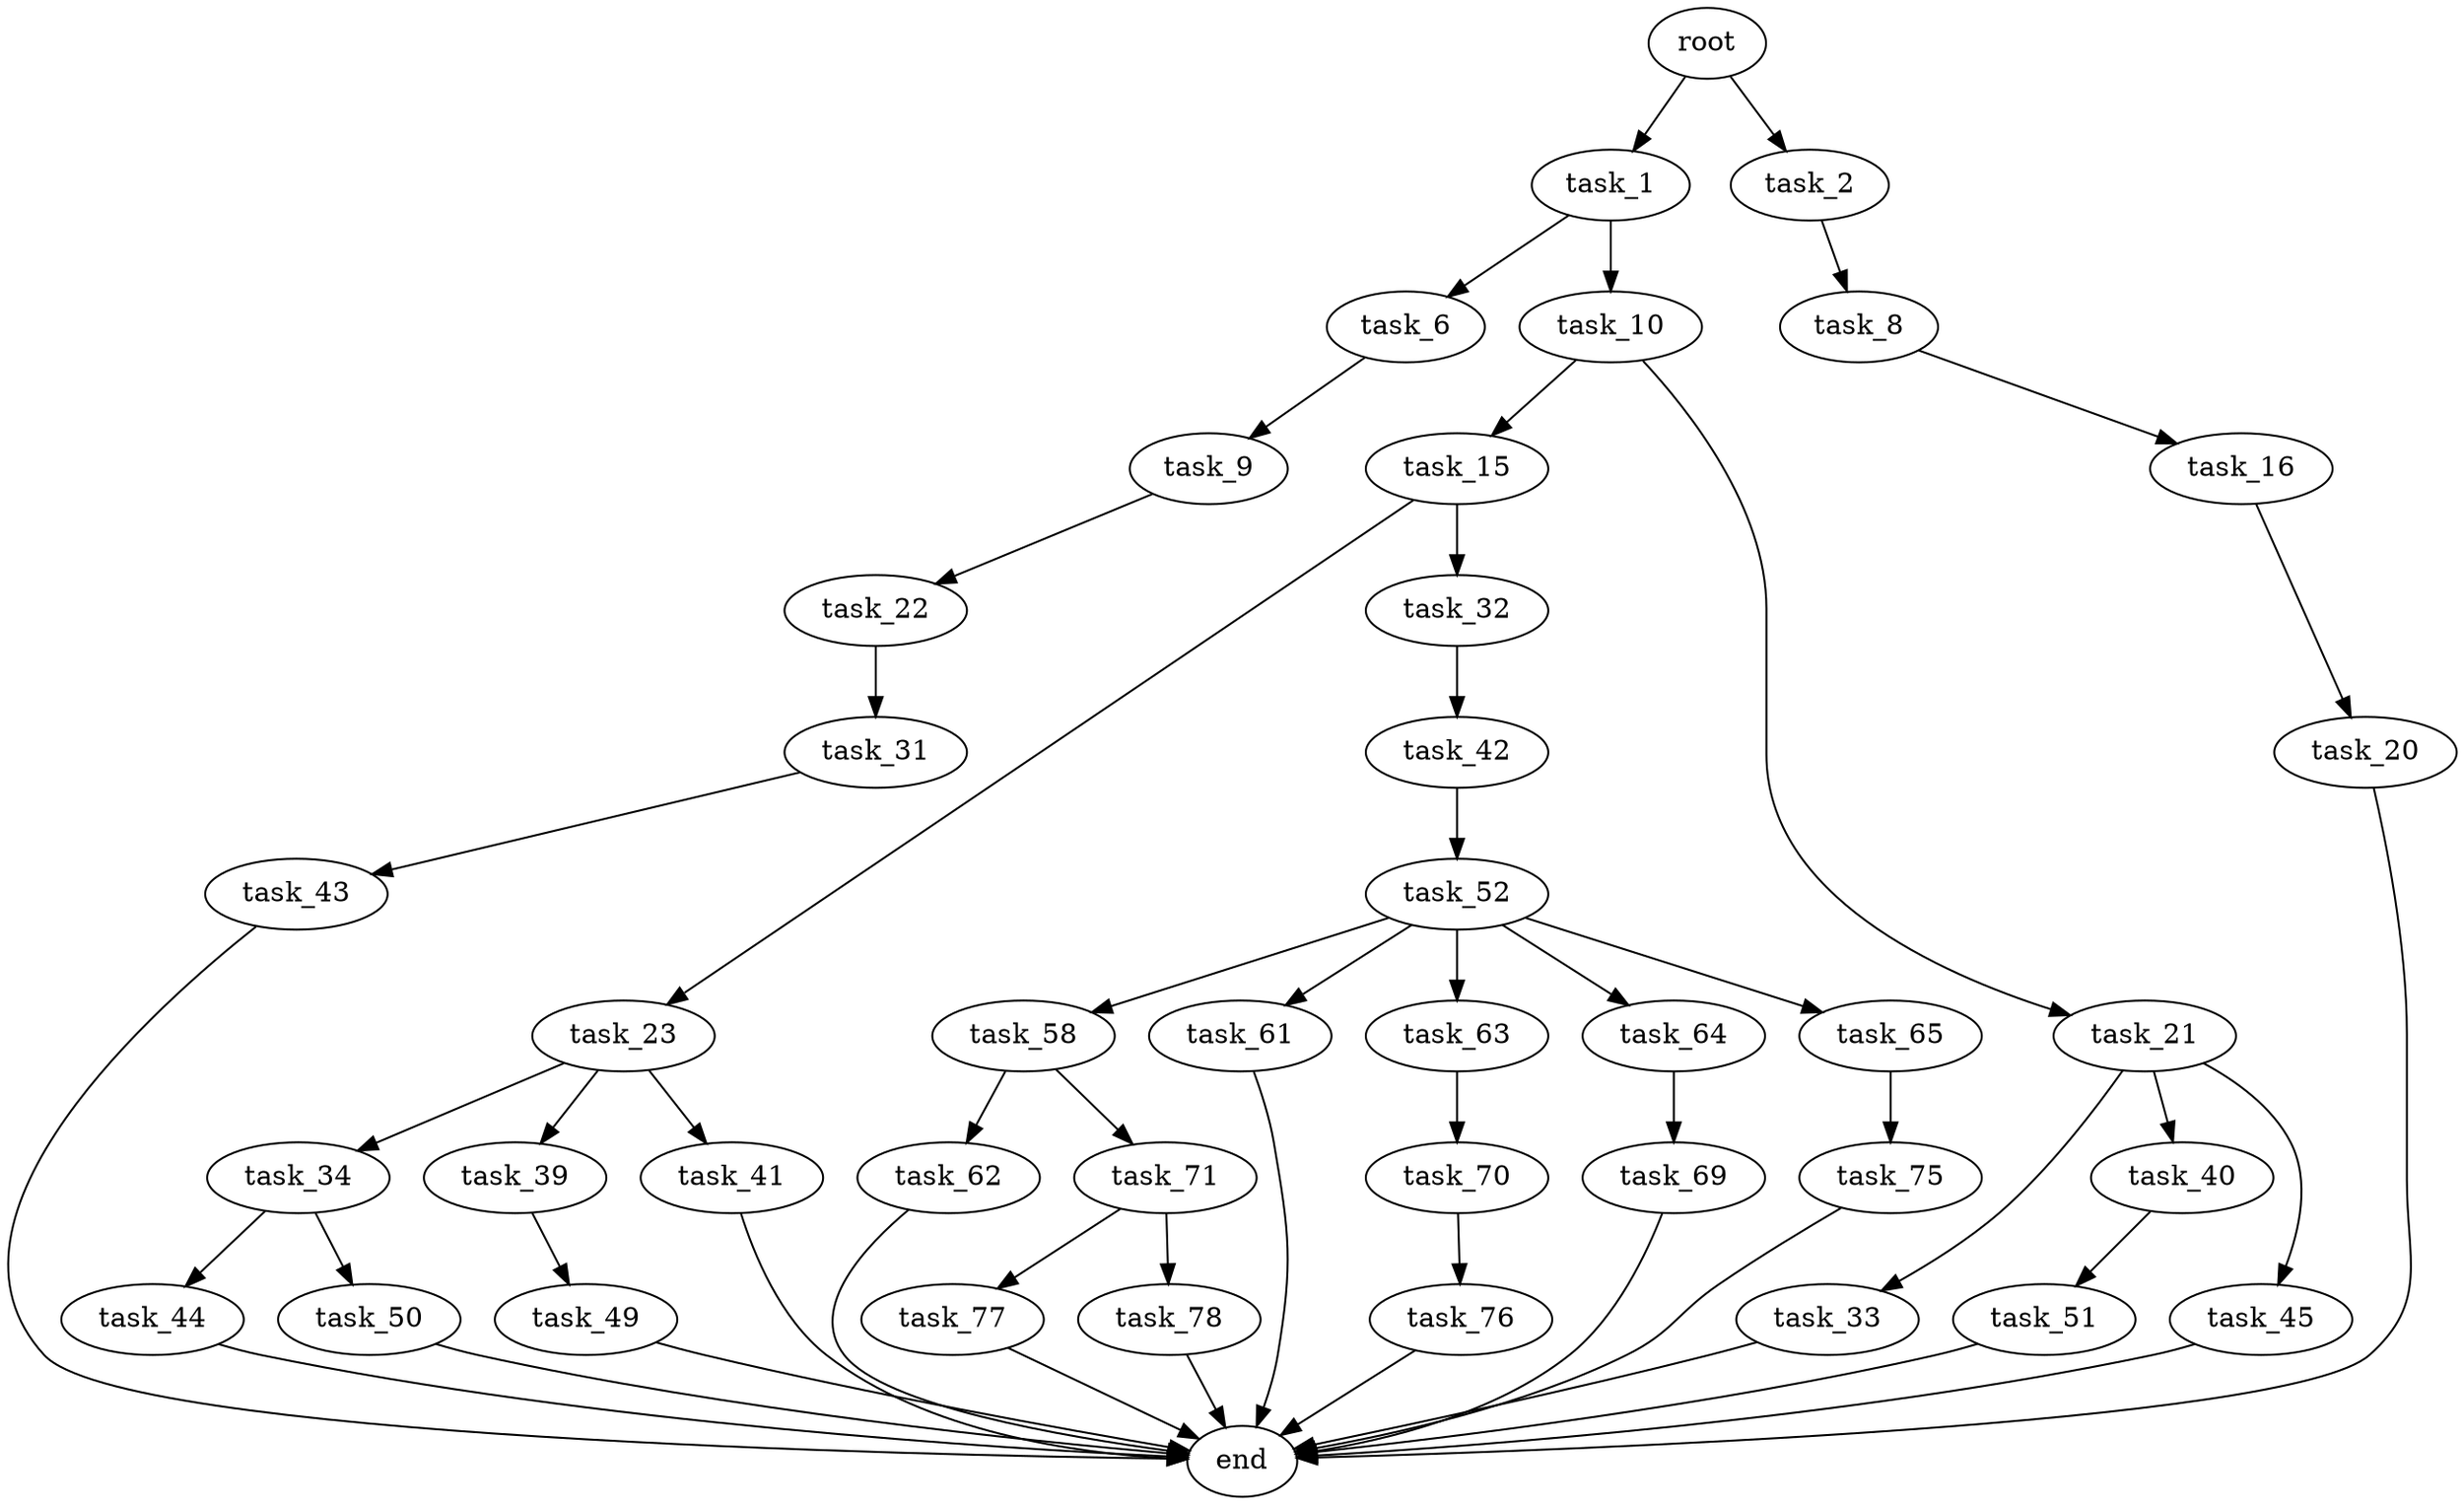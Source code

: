 digraph G {
  root [size="0.000000"];
  task_1 [size="95675189872.000000"];
  task_2 [size="68719476736.000000"];
  task_6 [size="322292298867.000000"];
  task_10 [size="231928233984.000000"];
  task_8 [size="782757789696.000000"];
  task_9 [size="68719476736.000000"];
  task_16 [size="467556380536.000000"];
  task_22 [size="2319738642.000000"];
  task_15 [size="168105416087.000000"];
  task_21 [size="26141616759.000000"];
  task_23 [size="826730429356.000000"];
  task_32 [size="17952012293.000000"];
  task_20 [size="231928233984.000000"];
  end [size="0.000000"];
  task_33 [size="28081745274.000000"];
  task_40 [size="3271638108.000000"];
  task_45 [size="711536543962.000000"];
  task_31 [size="549755813888.000000"];
  task_34 [size="30919179252.000000"];
  task_39 [size="273503566076.000000"];
  task_41 [size="231928233984.000000"];
  task_43 [size="10994535509.000000"];
  task_42 [size="673383574764.000000"];
  task_44 [size="21902184087.000000"];
  task_50 [size="3745578561.000000"];
  task_49 [size="4771270290.000000"];
  task_51 [size="35172147901.000000"];
  task_52 [size="28991029248.000000"];
  task_58 [size="8349612772.000000"];
  task_61 [size="599982346.000000"];
  task_63 [size="1177036048603.000000"];
  task_64 [size="1121345565712.000000"];
  task_65 [size="68719476736.000000"];
  task_62 [size="549755813888.000000"];
  task_71 [size="1533672709.000000"];
  task_70 [size="16730539366.000000"];
  task_69 [size="290184593027.000000"];
  task_75 [size="52140060948.000000"];
  task_76 [size="549755813888.000000"];
  task_77 [size="28991029248.000000"];
  task_78 [size="17470960450.000000"];

  root -> task_1 [size="1.000000"];
  root -> task_2 [size="1.000000"];
  task_1 -> task_6 [size="75497472.000000"];
  task_1 -> task_10 [size="75497472.000000"];
  task_2 -> task_8 [size="134217728.000000"];
  task_6 -> task_9 [size="679477248.000000"];
  task_10 -> task_15 [size="301989888.000000"];
  task_10 -> task_21 [size="301989888.000000"];
  task_8 -> task_16 [size="679477248.000000"];
  task_9 -> task_22 [size="134217728.000000"];
  task_16 -> task_20 [size="411041792.000000"];
  task_22 -> task_31 [size="209715200.000000"];
  task_15 -> task_23 [size="679477248.000000"];
  task_15 -> task_32 [size="679477248.000000"];
  task_21 -> task_33 [size="679477248.000000"];
  task_21 -> task_40 [size="679477248.000000"];
  task_21 -> task_45 [size="679477248.000000"];
  task_23 -> task_34 [size="536870912.000000"];
  task_23 -> task_39 [size="536870912.000000"];
  task_23 -> task_41 [size="536870912.000000"];
  task_32 -> task_42 [size="411041792.000000"];
  task_20 -> end [size="1.000000"];
  task_33 -> end [size="1.000000"];
  task_40 -> task_51 [size="134217728.000000"];
  task_45 -> end [size="1.000000"];
  task_31 -> task_43 [size="536870912.000000"];
  task_34 -> task_44 [size="134217728.000000"];
  task_34 -> task_50 [size="134217728.000000"];
  task_39 -> task_49 [size="536870912.000000"];
  task_41 -> end [size="1.000000"];
  task_43 -> end [size="1.000000"];
  task_42 -> task_52 [size="838860800.000000"];
  task_44 -> end [size="1.000000"];
  task_50 -> end [size="1.000000"];
  task_49 -> end [size="1.000000"];
  task_51 -> end [size="1.000000"];
  task_52 -> task_58 [size="75497472.000000"];
  task_52 -> task_61 [size="75497472.000000"];
  task_52 -> task_63 [size="75497472.000000"];
  task_52 -> task_64 [size="75497472.000000"];
  task_52 -> task_65 [size="75497472.000000"];
  task_58 -> task_62 [size="536870912.000000"];
  task_58 -> task_71 [size="536870912.000000"];
  task_61 -> end [size="1.000000"];
  task_63 -> task_70 [size="838860800.000000"];
  task_64 -> task_69 [size="838860800.000000"];
  task_65 -> task_75 [size="134217728.000000"];
  task_62 -> end [size="1.000000"];
  task_71 -> task_77 [size="33554432.000000"];
  task_71 -> task_78 [size="33554432.000000"];
  task_70 -> task_76 [size="679477248.000000"];
  task_69 -> end [size="1.000000"];
  task_75 -> end [size="1.000000"];
  task_76 -> end [size="1.000000"];
  task_77 -> end [size="1.000000"];
  task_78 -> end [size="1.000000"];
}
